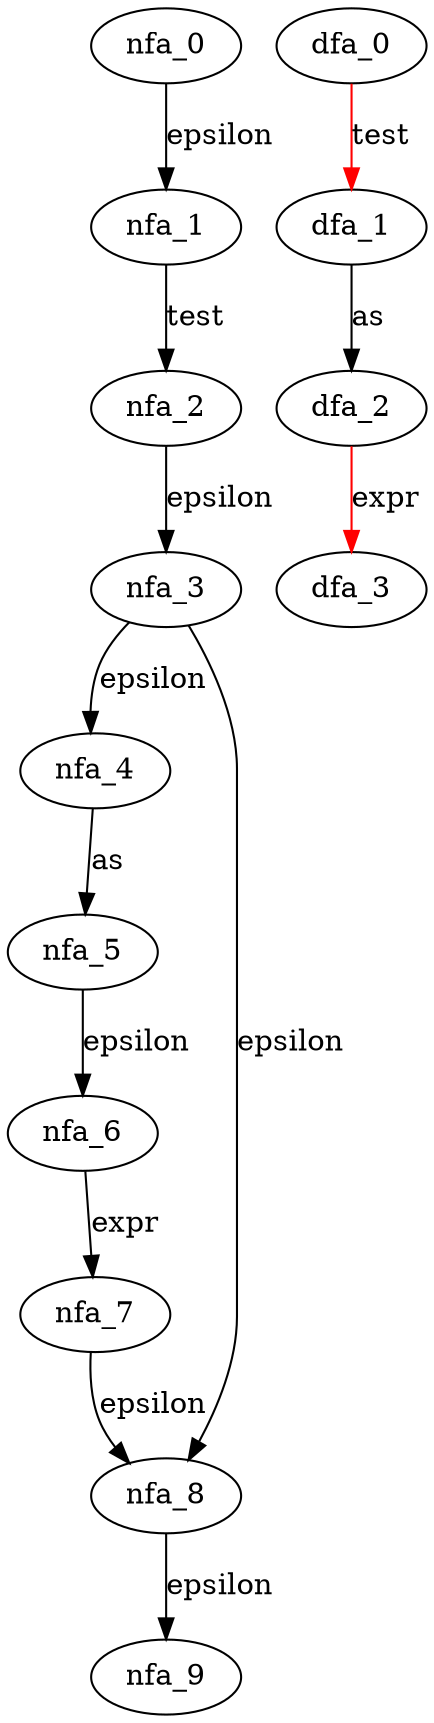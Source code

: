 digraph with_item {
 subgraph with_item_nfa {
  nfa_0->nfa_1[label=epsilon]
  nfa_1->nfa_2[label=test]
  nfa_2->nfa_3[label=epsilon]
  nfa_3->nfa_4[label=epsilon]
  nfa_4->nfa_5[label="as"]
  nfa_5->nfa_6[label=epsilon]
  nfa_6->nfa_7[label=expr]
  nfa_7->nfa_8[label=epsilon]
  nfa_8->nfa_9[label=epsilon]
  nfa_3->nfa_8[label=epsilon]
  }
 subgraph with_item_dfa {
  dfa_0->dfa_1[label=test,color=red]
  dfa_1->dfa_2[label="as"]
  dfa_2->dfa_3[label=expr,color=red]
  }
}

